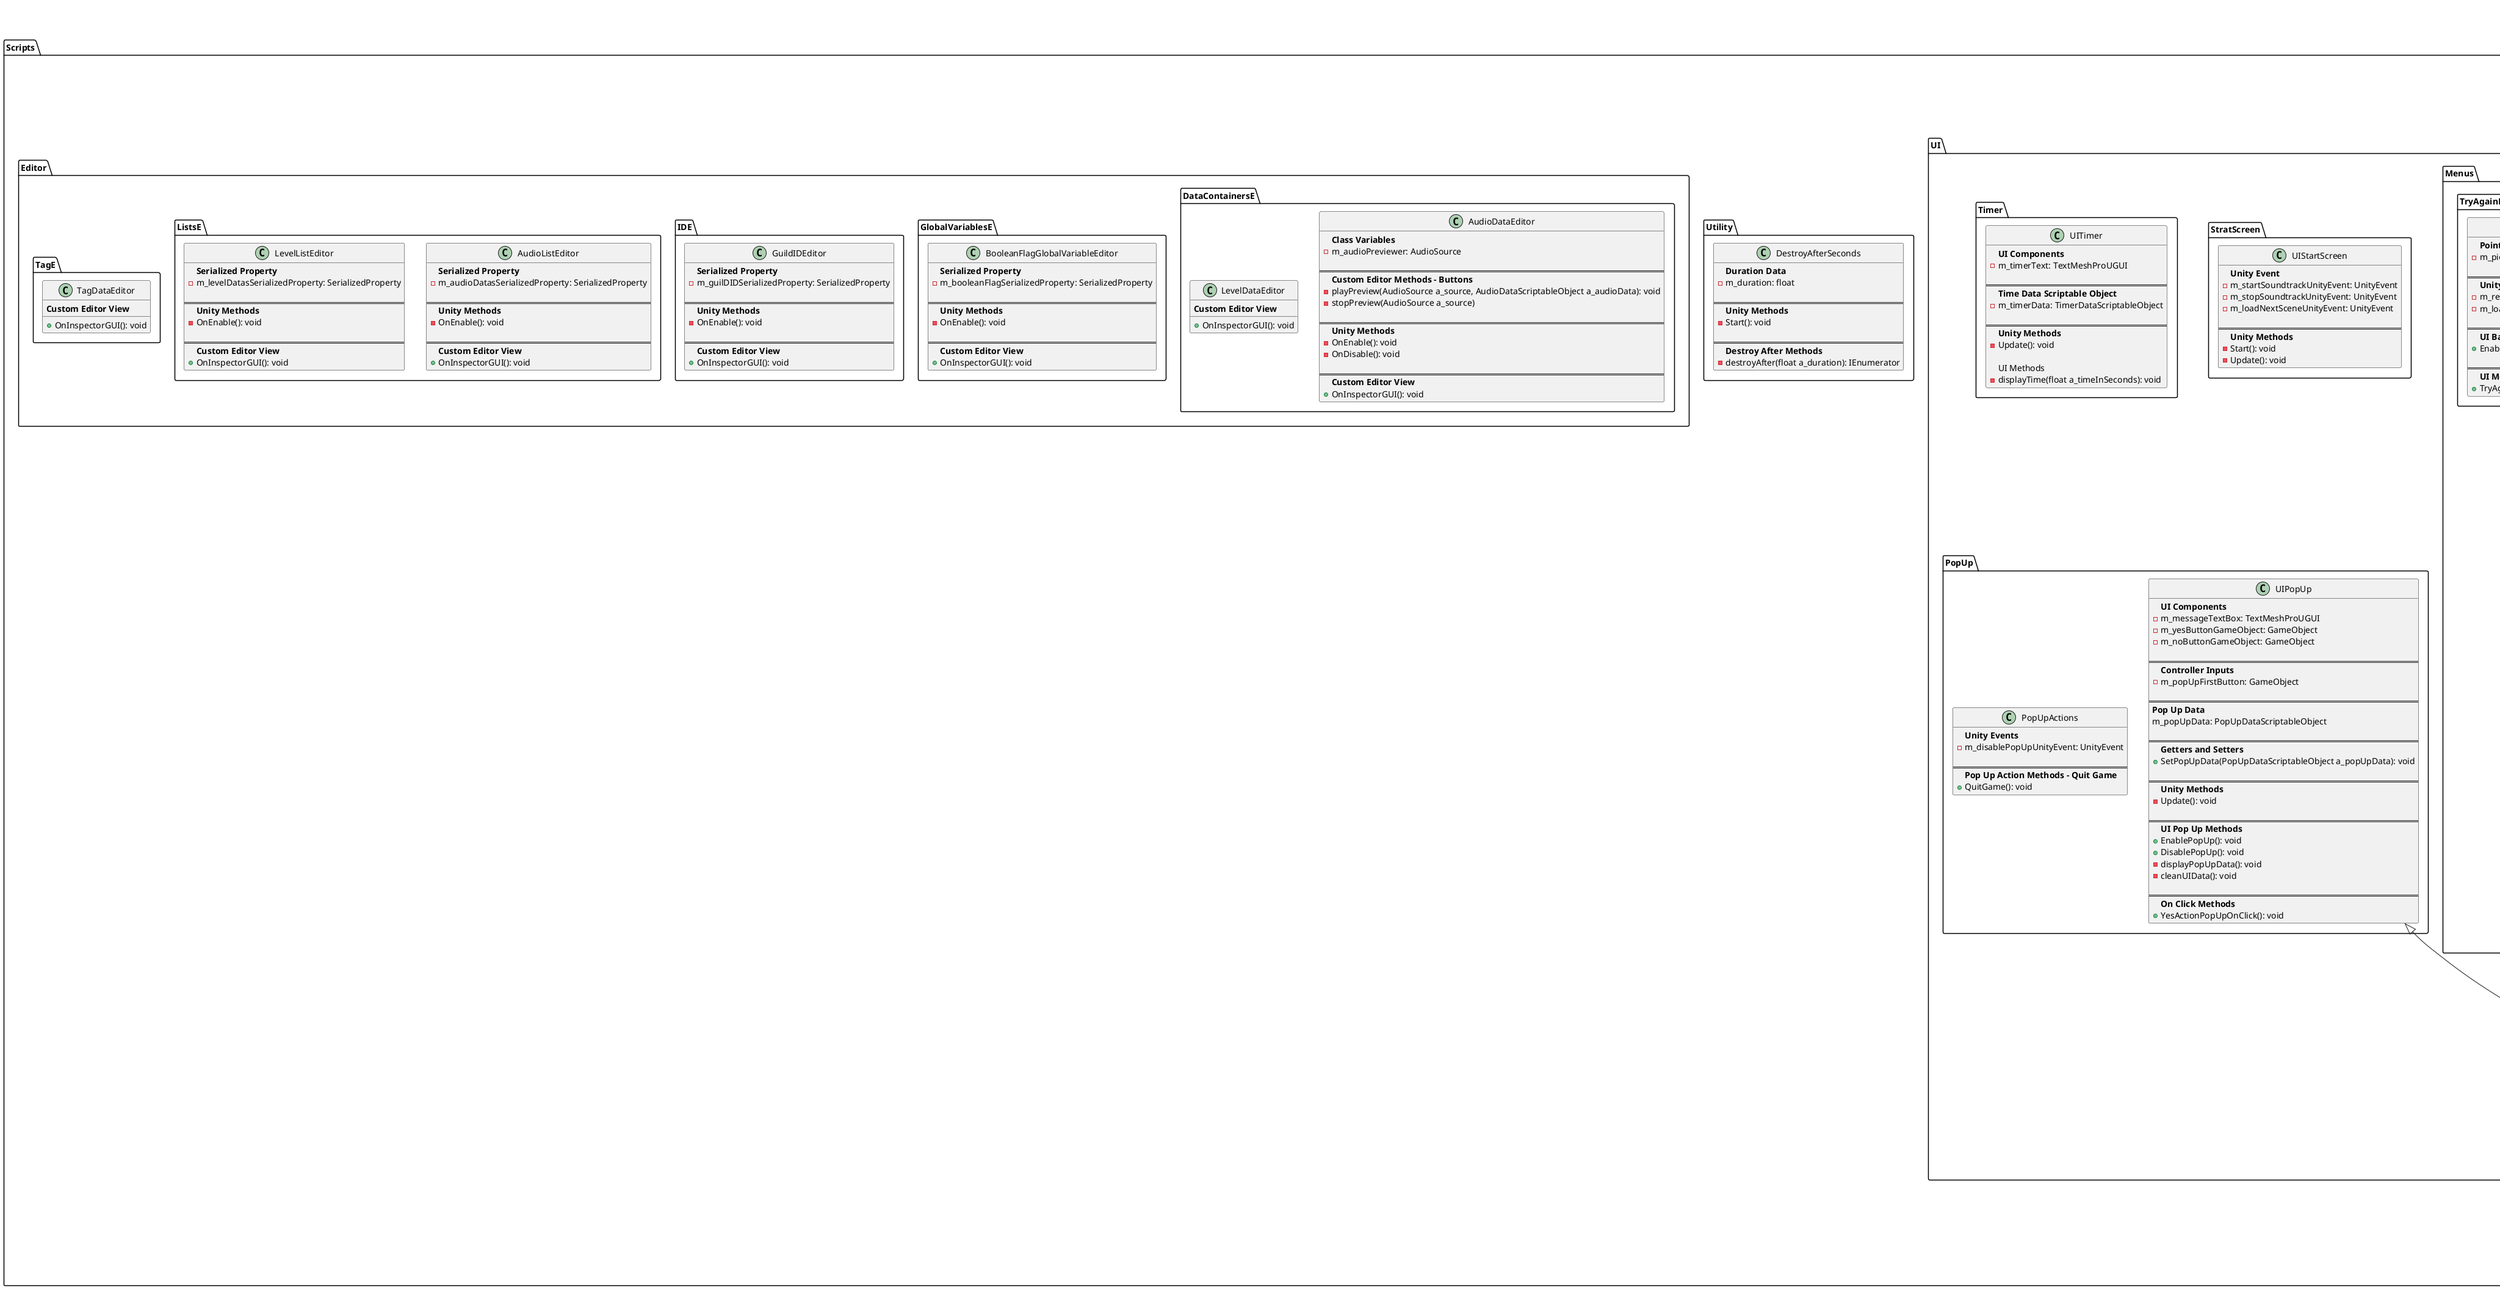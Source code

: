@startuml Class Diagram Mark 1
title Endobiotic UML Class Digram - Mark 1\n<color:Gray>Monstrous | Endobiotic | 04/2/2023</color>

package Scripts <<Folder>> 
{
    

    package Cutscenes <<Folder>> 
    {
        class RebirthCutscene 
        {
            <b>Special Effect
            -m_rebirthParticles: ParticleSystem

            ===
            <b>Boolean Flag Scriptable Object - Player Manager
            -m_booleanFlagGlobalVariablePlayerCanMove: BooleanFlagGlobalVariableScriptableObject

            ===
            <b>Unity Methods
            -Start(): void

            ===
            Cutscene Methods
            -playRebirthCutscene(): IEnumerator
        }
    }

    package Enums <<Folder>>
    {
        package CharacterEnums <<Folder>>
        {
            enum Form 
            {
                +Manipulator
                +Transport
                +Magnetic
                +Electronic
                +Destroyer
                +Battery
                +Crab
            }
        }
        
        package GameManagerEnums <<Folder>> 
        {
            package TimerManagerEnums <<Folder>> 
            {
                enum TimerMode
                {
                    +CountUp
                    +CountDown
                }
            }
        }

        package InteractableEnums <<Folder>>
        {
            enum InteractableOjbects 
            {
                +Pit
            }
        }

        package MovementEnums <<Folder>>
        {
            enum MoveDirection 
            {
                +Down
                +Up
                +Left
                +Right
            }
        }
    }

    package GameManager <<Folder>>
    {
        class AudioGameManager 
        {
            <b>Audio List
            -m_audioListSoundEffects: AudioListScriptableObject
            -m_audioListSoundtracks: AudioListScriptableObject

            ===
            <b>Game Objects
            -m_soundEffectsGameObject: GameObject
            -m_soundtrackGameObject: GameObject

            ===
            <b>Getters and Setters
            -setAudioScource(AudioDataScriptableObject a_audioData): void

            ===
            <b>Initialize Methods
            -intializeGameObject(AudioDataScriptableObject a_audioData, GameObject a_parentGameObject): void
            -intializeGameObjects(AudioListScriptableObject a_audioList, GameObject a_parentGameObject): void

            ===
            <b>Audio Game Events
            +PlaySound(AudioDataScriptableObject a_audioData): void
            +PlayRandomSound(AudioListScriptableObject a_audioList): void
            +StopSound(AudioDataScriptableObject a_audioData): void
            +DisableLoop(AudioDataScriptableObject a_audioData): void
            +EnableLoop(AudioDataScriptableObject a_audioData): void

            ===
            <b>Unity Methods
            -Awake(): void
        }

        class LevelLoaderAsyncGameManager 
        {
            <b>Async Operation
            -scenesLoading: List<AsyncOperation>

            ===
            <b>Level Loader Game Events
            +LoadNextScene(LevelDataScriptableObject levelData): void

            ===
            <b>Level Load Methods
            -getScenceLoadProgress(): IEnumerator
        }

        class LevelResetGameManager 
        {
            <b>Data Containers - Scriptable Object
            -m_pointList: PointList
            -m_timerData: TimerDataScriptableObject

            ===
            <b>Level Reset Game Events
            +RestartLevel(): void
        }

        class SettingsGameManager 
        {
            <b>Pause Data
            -m_gameIsPause: bool

            ===
            <b>FPS Data
            -m_lockFps: int
            -m_fps: int

            ===
            <b>Getters and Setters
            -setFPS(int a_fps): void
            -disableVsync(): void

            ===
            <b>Settings Game Events
            +EnablePause(): void
            +DisablePause(): void

            ===
            <b>Unity Methods
            -Start(): void
        }

        class StartLevelGameManager
        {
            <b>Unity Event
            -m_startTimerUnityEvent: UnityEvent
            -m_soundEffectUnityEvent: UnityEvent

            ===
            <b>Unity Methods
            -Start(): void

            ===
            <b>Start Level Methods
            -startLevel(): void
        }

        class TimerManager 
        {
            <b>Time Data
            -m_timerData: TimerDataScriptableObject

            ===
            <b>Timer Game Events
            +SetUpTimer(TimerDataScriptableObject a_timerData): void
            +EnableTime(TimerDataScriptableObject a_timerData): void

            ===
            Timer Mode Methods
            -UpdateTimer(TimerDataScriptableObject a_timerData): void
            -countUpTimer(TimerDataScriptableObject a_timerData): void
            -countDownTimer(TimerDataScriptableObject a_timerData): void

            ===
            <b>Unity Methods
            -Update(): void
        }
    }

    package Interfaces <<Folder>>
    {
        package InteractableInterfaces <<Folder>>
        {
            interface IPrerequisite 
            {
                <b>Interface Methods
                +IsComplete(): void
                ---
            }
        }
    }

    package Interactables <<Folder>> 
    {
        Interactable <|-- IPrerequisite

        class EffectAudioManagerGameEvent
        {
            <b>Audio Data
            -m_audioData: AudioDataScriptableObject
            -m_audioList: AudioListScriptableObject

            ===
            <b>Game Event Scriptable Objects - Audio Manager
            -m_audioManagerGameEventPlaySound: AudioDataGameEventScriptableObject
            -m_audioManagerGameEventPlayRandomSound: AudioDataGameEventScriptableObject
            -m_audioManagerGameEventStopSound: AudioDataGameEventScriptableObject
            -m_audioManagerGameEventEnableLoop: AudioDataGameEventScriptableObject
            -m_audioManagerGameEventDisableLoop: AudioDataGameEventScriptableObject

            ===
            <b>Call Audio Manager Game Events
            +PlaySound(): void
            +PlayRandomSound(): void
            +StopSound(): void
            +EnableLoop(): void
            +DisableLoop(): void
        }

        class EffectChangeSprite 
        {
            <b>Sprites
            -m_defaultState: Sprite
            -m_newState: Sprite

            ===
            <b>Components
            -m_spriteRenderer: SpriteRenderer

            ===
            <b>Unity Methods
            -Awake(): void
            -Start(): void

            ====
            <b>Sprite Changes Methods
            +ChangeSprite(): void
        }

        class EffectDisableCollider 
        {
            <b>Delay
            -m_delay: float

            ===
            <b>Collier 2D
            -m_collider: Collider2D

            ===
            <b>Disable Collier Methods
            +DisableCollider(): void
            -disableColliderAfterDelay(): void
        }

        class EffectDisableObject 
        {
            <b>Disable Game Object Methods
            +DisableObject(): void
        }

        class EffectPickupItem 
        {
            <b>Tag Scriptable Object
            -m_tagDataPlayer: TagDataScriptableObject

            ===
            <b>Components
            -m_spriteRenderer: SpriteRenderer
            -m_interactable: Interactable
            -m_characterItemHolder: CharacterItemHolder

            ===
            <b>Unity Methods
            -Awake(): void

            ===
            <b>Items Methods
            +PickupItem(): void
            +ReturnItem(): void
        }

        class EffectPlayAnimation 
        {
            <b>Animation States
            -m_animationName: string

            ===
            <b>Animation Methods
            +PlayAnimation(): void
        }

        class EffectSpawnObject
        {
            <b>Components
            -m_objectPrefab: GameObject
            -m_locationOffset: Vector3

            ===
            <b>Spawn Object Methods
            +SpawnObject(): void
        }

        class EffectUseItem 
        {
            <b>Tag Scriptabe Object
            -m_tagDataPlayer: TagDataScriptableObject

            ===
            <b>Item Methods
            +UseItem(): void
        }
        
        class Interactable 
        {
            <b>Required Form
            -m_requiredForm: Form

            ===
            <b>Unity Events
            -m_onActivated: UnityEvent

            ===
            <b>Lists
            -m_prerequisites: List<Interactable>

            ===
            <b>Intractable
            -m_isInteractable: bool
            -m_hasInteracted: bool
            -m_interactableSpriteController: InteractableSpriteController

            ===
            <b>Getters and Setters
            +SetPrerequisiteComplete(): void
            -checkSetActive(): void

            ===
            <b>Interface Methods
            +IsComplete(): void 

            ===
            <b>Unity Methods
            -Awake(): void
            -Start(): void


            ===
            <b>Intractable Methods
            +Interact(Form a_currForm): void
            +Reenable(): void
            +updateSprite(): void
            +checkIfPrerequisitesMet(): void
            +subscribeToPrerequisites(): void
        }

        class InteractableSpriteController
        {
            <b>Intractable Boolean Flag for Sprite
            -m_useInteractableSpriteController: bool

            ===
            <b>Intractable Sprite
            -m_nonInteractableSprite: Sprite
            -m_isInteractableSprite: Sprite
            -m_hasInteractedSprite: Sprite

            ===
            <b>Components
            -m_spriteRenderer: SpriteRenderer

            ===
            <b>Unity Methods
            -Awake(): void
            -Start(): void

            ===
            <b>Sprite Methods
            +ChangeSprite(bool a_isActive, bool a_hasActivated): void

            ===
            Animation Methods
            -disableAnimatorIfNeeded(): void
        }

        class UITryAgainMenuOpenTrigger 
        {
            <b>Unity Events
            -m_enbaleTryAgainMenuUjnityEvent: UnityEvent

            ===
            <b>Unity Methods
            -OnTriggerEnter2D(Collider2D a_collision): void
        }
    }

    package PhysicsInteractions <<Folder>>
    {
        class PushableObject
        {
            <b>Form
            -m_requiredForm: Form
            
            ===
            <b>Intractable
            -m_objectType: InteractableOjbects 

            ===
            <b>Pit Trap Data
            -m_destroyOnceUsed: bool

            ===
            <b>Unity Events
            -m_soundEffectUnityEvent: UnityEvent

            ===
            <b>Unity Methods
            -Awake(): void
            -OnCollisionEnter2D(Collision2D a_collision): void
        }

        class TrapObject 
        {
            <b>Intractable
            -m_objectType: InteractableOjbects

            ===
            <b>Sprite
            -m_hasActivatedSprite: Sprite

            ===
            <b>Unity Events
            -m_addPointUnityEvent: UnityEvent

            ===
            <b>Sprite - Non-Serialize Field
            -m_spriteRenderer: SpriteRenderer

            ===
            <b>Trap
            m_trapCollider: Collider2D

            ===
            <b>Unity Methods 
            -Awake(): void

            ===
            <b>Intractable Methods
            +Interact(): void
            +GetObjectType(): InteractableOjbects
        }
    }

    package ScriptableObject <<Folder>> 
    {
        package DataContainers <<Folder>> 
        {
            class AudioDataScriptableObject 
            {
                <b>Class Variable
                -m_clip: AudioClip
                -m_audioGameObjectName: string
                -m_volume: float
                -m_pitch: float
                -m_loop: bold
                -m_playOnAwake: bool
                -m_source: AudioSource

                ===
                <b>Getters and Setters
                +clip: AudioClip
                +audioGameObjectName: string
                +volume: float
                +pitch: float
                +loop: bold
                +playOnAwake: bool
                +source: AudioSource

                ===
                <b>Unity Methods
                -OnEnable(): void
            }

            class LevelDataScriptableObject 
            {
                <b>Class Variables
                -m_levelID: string
                -m_levelName: string
                -m_buildIndex: int
                -m_unlockLevel: bool

                ===
                <b>Getters and Setters
                +levelID: string
                +levelName: string
                +buildIndex: int
                +unlockLevel: bool
            }

            class PopUpDataScriptableObject 
            {
                <b>Class Variables 
                -m_message: string
                -m_isConfirm: bool
                -m_isReadyToClose: bool
                -m_popUpActionUnityEvent: UnityEvent

                ===
                <b>Getters and Setters 
                +message: string
                +isConfirm: bool
                +isReadyToClose: bool
                +popUpActionUnityEvent: UnityEvent
            }

            class TimerDataScriptableObject 
            {
                <b>Class Variables
                -m_timeInSeconds: float
                -m_timerMode: TimerMode
                -m_startTimeInSeconds: float
                -m_startTimer: bool
                -m_UpdateUI: bool

                ===
                <b>Getters and Setters
                +timeInSeconds: float
                +timerMode: TimerMode
                +startTimeInSeconds: float
                +startTimer: bool
                +UpdateUI: bool

                ===
                <b>Reset Data Methods
                +Reset(): void

                ===
                <b>Unity Methods
                -OnEnable(): void
            }
        }

        package GameEvents <<Folder>> 
        {
            package Void <<Folder>> 
            {
                class VoidGameEventScriptableObject 
                {
                    <b>Class Variables
                    -m_listeners: VoidGameEventListener

                    ===
                    <b>Registration Listener
                    +RegisterListener(VoidGameEventListener listener): void
                    +UnregisterListener(VoidGameEventListener listener): void

                    ===
                    <b>Raise/Invoke Game Events
                    +Raise(): void
                }

                class VoidGameEventListener 
                {
                    <b>Game Event Scriptable Object
                    -m_gameEvent: VoidGameEventScriptableObject

                    ===
                    <b>Unity Event
                    -m_response: UnityEvent

                    ===
                    <b>Invoke Unity Events
                    +OnEventRaised(): void

                    ===
                    <b>Unity Methods
                    -OnEnable(): void
                    -nDisable(): void
                }
            }

            package GameManagerSO <<Folder>> 
            {
                package AudioManager <<Folder>> 
                {
                    package AudioData <<Folder>> 
                    {
                        class AudioDataGameEventScriptableObject 
                        {
                             <b>Class Variables
                            -m_listeners: AudioDataGameEventListener

                            ===
                            <b>Registration Listener
                            +RegisterListener(AudioDataGameEventListener listener): void
                            +UnregisterListener(AudioDataGameEventListener listener): void

                            ===
                            <b>Raise/Invoke Game Events
                            +Raise(AudioDataScriptableObject a_audioData): void
                        }

                        class AudioDataGameEventListener 
                        {
                            <b>Game Event Scriptable Object
                            -m_gameEvent: AudioDataScriptableObject

                            ===
                            <b>Unity Event
                            -m_response: UnityEvent<AudioDataScriptableObject>

                            ===
                            <b>Invoke Unity Events
                            +OnEventRaised(AudioDataScriptableObject a_audioData): void

                            ===
                            <b>Unity Methods
                            -OnEnable(): void
                            -nDisable(): void
                        }
                    }

                    package AudioList <<Folder>> 
                    {
                         class AudioListGameEventScritableObject 
                        {
                             <b>Class Variables
                            -m_listeners: AudioListGameEventListener

                            ===
                            <b>Registration Listener
                            +RegisterListener(AudioListGameEventListener listener): void
                            +UnregisterListener(AudioListGameEventListener listener): void

                            ===
                            <b>Raise/Invoke Game Events
                            +Raise(AudioListScriptableObject a_audioList): void
                        }

                        class AudioListGameEventListener 
                        {
                            <b>Game Event Scriptable Object
                            -m_gameEvent: AudioListGameEventScritableObject

                            ===
                            <b>Unity Event
                            -m_response: UnityEvent<AudioListScriptableObject>

                            ===
                            <b>Invoke Unity Events
                            +OnEventRaised(AudioListScriptableObject a_audioList): void

                            ===
                            <b>Unity Methods
                            -OnEnable(): void
                            -nDisable(): void
                        }
                    }
                }

                package LevelManager <<Folder>>
                {
                    package LevelData <<Folder>> 
                    {
                        class LevelDataGameEventScriptableObject 
                        {
                             <b>Class Variables
                            -m_listeners: LevelDataGameEventListener

                            ===
                            <b>Registration Listener
                            +RegisterListener(LevelDataGameEventListener listener): void
                            +UnregisterListener(LevelDataGameEventListener listener): void

                            ===
                            <b>Raise/Invoke Game Events
                            +Raise(LevelDataGameEventScriptableObject a_levelData): void
                        }

                        class LevelDataGameEventListener 
                        {
                            <b>Game Event Scriptable Object
                            -m_gameEvent: LevelDataGameEventListener

                            ===
                            <b>Unity Event
                            -m_response: UnityEvent<LevelDataScriptableObject>

                            ===
                            <b>Invoke Unity Events
                            +OnEventRaised(LevelDataGameEventScriptableObject a_levelData): void

                            ===
                            <b>Unity Methods
                            -OnEnable(): void
                            -nDisable(): void
                        }
                    }
                }

                package TimerManager <<Folder>> 
                {
                    package TimerData <<Folder>> 
                    {
                        class TimerDataGameEventScriptableObject 
                        {
                            <b>Class Variables
                            -m_listeners: TimerDataGameEventListener

                            ===
                            <b>Registration Listener
                            +RegisterListener(TimerDataGameEventListener listener): void
                            +UnregisterListener(TimerDataGameEventListener listener): void

                            ===
                            <b>Raise/Invoke Game Events
                            +Raise(TimerDataScriptableObject a_timerData): void
                        }

                        class TimerDataGameEventListener 
                        {
                            <b>Game Event Scriptable Object
                            -m_gameEvent: TimerDataGameEventScriptableObject

                            ===
                            <b>Unity Event
                            -m_response: UnityEvent<TimerDataScriptableObject>

                            ===
                            <b>Invoke Unity Events
                            +OnEventRaised(TimerDataScriptableObject a_timerData): void

                            ===
                            <b>Unity Methods
                            -OnEnable(): void
                            -nDisable(): void
                        }
                    }
                }

                package UIManager <<Folder>> 
                {
                    package PopUpData <<Folder>> 
                    {
                        class PopUpDataGameEventScriptableObject 
                        {
                            <b>Class Variables
                            -m_listeners: PopUpDataGameEventListener

                            ===
                            <b>Registration Listener
                            +RegisterListener(PopUpDataGameEventListener listener): void
                            +UnregisterListener(PopUpDataGameEventListener listener): void

                            ===
                            <b>Raise/Invoke Game Events
                            +Raise(PopUpDataScriptableObject a_popUpData): void
                        }

                        class PopUpDataGameEventListener 
                        {
                            <b>Game Event Scriptable Object
                            -m_gameEvent: PopUpDataGameEventScriptableObject

                            ===
                            <b>Unity Event
                            -m_response: UnityEvent<PopUpDataScriptableObject>

                            ===
                            <b>Invoke Unity Events
                            +OnEventRaised(PopUpDataScriptableObject a_popUpData): void

                            ===
                            <b>Unity Methods
                            -OnEnable(): void
                            -nDisable(): void
                        }
                    }
                }
            }
        }

        package GlobalVariables <<Folder>>
        {
            class BooleanFlagGlobalVariableScriptableObject 
            {
                <b>Class Variables
                -m_booleanFlag: bool 

                ===
                <b>Getters and Setters
                +booleanFlag: bool 
                +EnableBoolFlag(): void
                +DisableBooleanFlag(): void
            }
        }

        package ID <<Folder>> 
        {
            class GuildIDScriptableObject 
            {
                <b>Class Variables
                -m_guildID: string

                ===
                <b>Generate Methods
                +GenerateID(): void
            }
        }

        package Lists <<Folder>> 
        {
            class AudioListScriptableObject
            {
                <b>Class Variables
                -m_audioDatas: List<AudioDataScriptableObject>

                ===
                <b>Getters and Setters
                +audioDatas: List<AudioDataScriptableObject>
            }

            class LevelListScriptableObject 
            {
                <b>Class Variables
                -m_levelDatas: List<LevelDataScriptableObject>

                ===
                <b>Getters and Setters
                +levelDatas: List<LevelDataScriptableObject>
                +GetLevelById(string a_id): int
            }
        }

        package Tag <<Folder>> 
        {
            class TagDataScriptableObject 
            {
                <b>Class Variables
                -m_tagName: string

                ===
                <b>Getters and Setters
                +tagName: string
            }
        }
    } 

    package Structs <<Folder>>
    {
        package EnemyStructs <<Folder>>
        {
            struct Robot 
            {
                +Robot(Form a_form, Vector3 a_position):

                ===
                +formRobot: Form
                +positionRobot: Vector3
            }
        }
    }

    package UI <<Folder>>
    {
        abstract class UIBase 
        {
            <b>Main Window Data
            #m_mainWindowGameObject: GameObject

            ===
            <b>UI Base - UI Main Window Methods
            +EnableMainWindow(): void
            +DisableMainWindow(): void
        }

        package FadeBackground <<Folder>> 
        {
            UIFadeBackground <|-- UIBase

            class UIFadeBackground 
            {

            }
        }

        package Menus <<Folder>> 
        {
             UIMenuBase <|-- UIBase

            package PauseMenu <<Folder>>
            {
                UIPauseMenu <|-- UIMenuBase

                class UIPauseMenu 
                {
                    <b>Boolean Flag Global Variable Scriptable Object - UI Manager
                    -m_booleanFlagGlobalVariableUIManagerPauseMenuIsActive: BooleanFlagGlobalVariableScriptableObject

                    ===
                    <b>UI Base - Override Methods - Pause Menu
                    +EnableMenu(): void
                    +DisableMenu(): void

                    ===
                    <b>UI Methods
                    +ResumeGame(): void
                }
            }

            package TryAgainMenu <<Folder>> 
            {
                UITryAgainMenu <|-- UIMenuBase

                class UITryAgainMenu 
                {
                    <b>Point System
                    -m_piontSystem: UIPiontSystem

                    ===
                    <b>Unity Event
                    -m_restartLevelUnityEvent: UnityEvent
                    -m_loadNextScenceUnityEvent: UnityEvent

                    ===
                    <b>UI Base - Override Methods - Try Again Menu
                    +EnableMenu(): void

                    ===
                    <b>UI Methods
                    +TryAgin(): void
                }
                
            }

            abstract class UIMenuBase 
            {
                <b>UI Components
                #m_firstButtonGameObject: GameObject

                ===
                <b>Global Variable Scriptable Object - Player Manager
                #m_booleanFlagGlobalVariablePlayerManagerPlayerCanMove: BooleanFlagGlobalVariableScriptableObject

                ===
                <b>Game Events Scriptable Object - Settings Manager
                #m_voidGameEventSettingsManagerEnablePause: VoidGameEventScriptableObject
                #m_voidGameEventSettingsManagerDisablePause: VoidGameEventScriptableObject

                ===
                <b>Game Events Scriptable Object - UI Manager - Fade Background
                #m_voidGameEventUIManagerEnableFadeBackground: VoidGameEventScriptableObject
                #m_voidGameEventUIManagerDisableFadeBackground: VoidGameEventScriptableObject

                ===
                <b>Pop Up Data Scriptable Object
                #m_popUpDataQuitPopUp: PopUpDataScriptableObject

                ===
                <b>Game Events Scriptable Object - UI Manger - Pop Up
                #m_popUpDataGameEventUIMangerSetPopUpData: PopUpDataGameEventScriptableObject
                #m_voidGameEventUIManagerEnablePopUp: VoidGameEventScriptableObject

                ===
                <b>Getters and Setters
                #SetFirstButton(): void

                ===
                <b>UI Menu Base - UI Menu Methods 
                +EnableMenu(): void
                +DisableMenu(): void
                +OpenQuitPopUp(): void
            }
        }

        package PopUp <<Folder>> 
        {
              UIPopUp <|-- UIBase

            class PopUpActions 
            {
                <b>Unity Events
                -m_disablePopUpUnityEvent: UnityEvent

                ===
                <b>Pop Up Action Methods - Quit Game
                +QuitGame(): void
            }

            class UIPopUp
            {
                <b>UI Components
                -m_messageTextBox: TextMeshProUGUI
                -m_yesButtonGameObject: GameObject
                -m_noButtonGameObject: GameObject

                ===
                <b>Controller Inputs
                -m_popUpFirstButton: GameObject

                ===
                <b>Pop Up Data
                m_popUpData: PopUpDataScriptableObject

                ===
                <b>Getters and Setters
                +SetPopUpData(PopUpDataScriptableObject a_popUpData): void

                ===
                <b>Unity Methods
                -Update(): void

                ===
                <b>UI Pop Up Methods
                +EnablePopUp(): void
                +DisablePopUp(): void
                -displayPopUpData(): void
                -cleanUIData(): void

                ===
                <b>On Click Methods 
                +YesActionPopUpOnClick(): void
            }
        }

        package StratScreen <<Folder>> 
        {
            class UIStartScreen 
            {
                <b>Unity Event
                -m_startSoundtrackUnityEvent: UnityEvent
                -m_stopSoundtrackUnityEvent: UnityEvent
                -m_loadNextSceneUnityEvent: UnityEvent

                ===
                <b>Unity Methods
                -Start(): void
                -Update(): void
            }
        }

        package Timer <<Folder>> 
        {
            class UITimer 
            {
                <b>UI Components
                -m_timerText: TextMeshProUGUI
                
                ===
                <b>Time Data Scriptable Object
                -m_timerData: TimerDataScriptableObject

                ===
                <b>Unity Methods
                -Update(): void

                UI Methods
                -displayTime(float a_timeInSeconds): void
            }
        }
    }

    package Utility <<Folder>> 
    {
        class DestroyAfterSeconds 
        {
            <b>Duration Data
            -m_duration: float

            ===
            <b>Unity Methods
            -Start(): void

            ===
            <b>Destroy After Methods
            -destroyAfter(float a_duration): IEnumerator
        }
    }

    package Editor <<Folder>> 
    {
        package DataContainersE 
        {
            class AudioDataEditor 
            {
                <b>Class Variables
                -m_audioPreviewer: AudioSource

                ===
                <b>Custom Editor Methods - Buttons
                -playPreview(AudioSource a_source, AudioDataScriptableObject a_audioData): void
                -stopPreview(AudioSource a_source)

                ===
                <b>Unity Methods
                -OnEnable(): void
                -OnDisable(): void

                ===
                <b>Custom Editor View
                +OnInspectorGUI(): void
            }

            class LevelDataEditor 
            {
                <b>Custom Editor View
                +OnInspectorGUI(): void   
            }
        }

        package GlobalVariablesE 
        {
            class BooleanFlagGlobalVariableEditor 
            {
                <b>Serialized Property
                -m_booleanFlagSerializedProperty: SerializedProperty

                ===
                <b>Unity Methods
                -OnEnable(): void

                ===
                <b>Custom Editor View
                +OnInspectorGUI(): void   
            }
        }

        package IDE 
        {
            class GuildIDEditor 
            {
                <b>Serialized Property
                -m_guilDIDSerializedProperty: SerializedProperty

                ===
                <b>Unity Methods
                -OnEnable(): void

                ===
                <b>Custom Editor View
                +OnInspectorGUI(): void   
            }
        }

        package ListsE 
        {
            class AudioListEditor 
            {
                <b>Serialized Property
                -m_audioDatasSerializedProperty: SerializedProperty

                ===
                <b>Unity Methods
                -OnEnable(): void

                ===
                <b>Custom Editor View
                +OnInspectorGUI(): void  
            }

            class LevelListEditor 
            {
                <b>Serialized Property
                -m_levelDatasSerializedProperty: SerializedProperty

                ===
                <b>Unity Methods
                -OnEnable(): void

                ===
                <b>Custom Editor View
                +OnInspectorGUI(): void 
            }
        }

        package TagE 
        {
            class TagDataEditor
            {
                <b>Custom Editor View
                +OnInspectorGUI(): void 
            }
        }
    }
}

@enduml